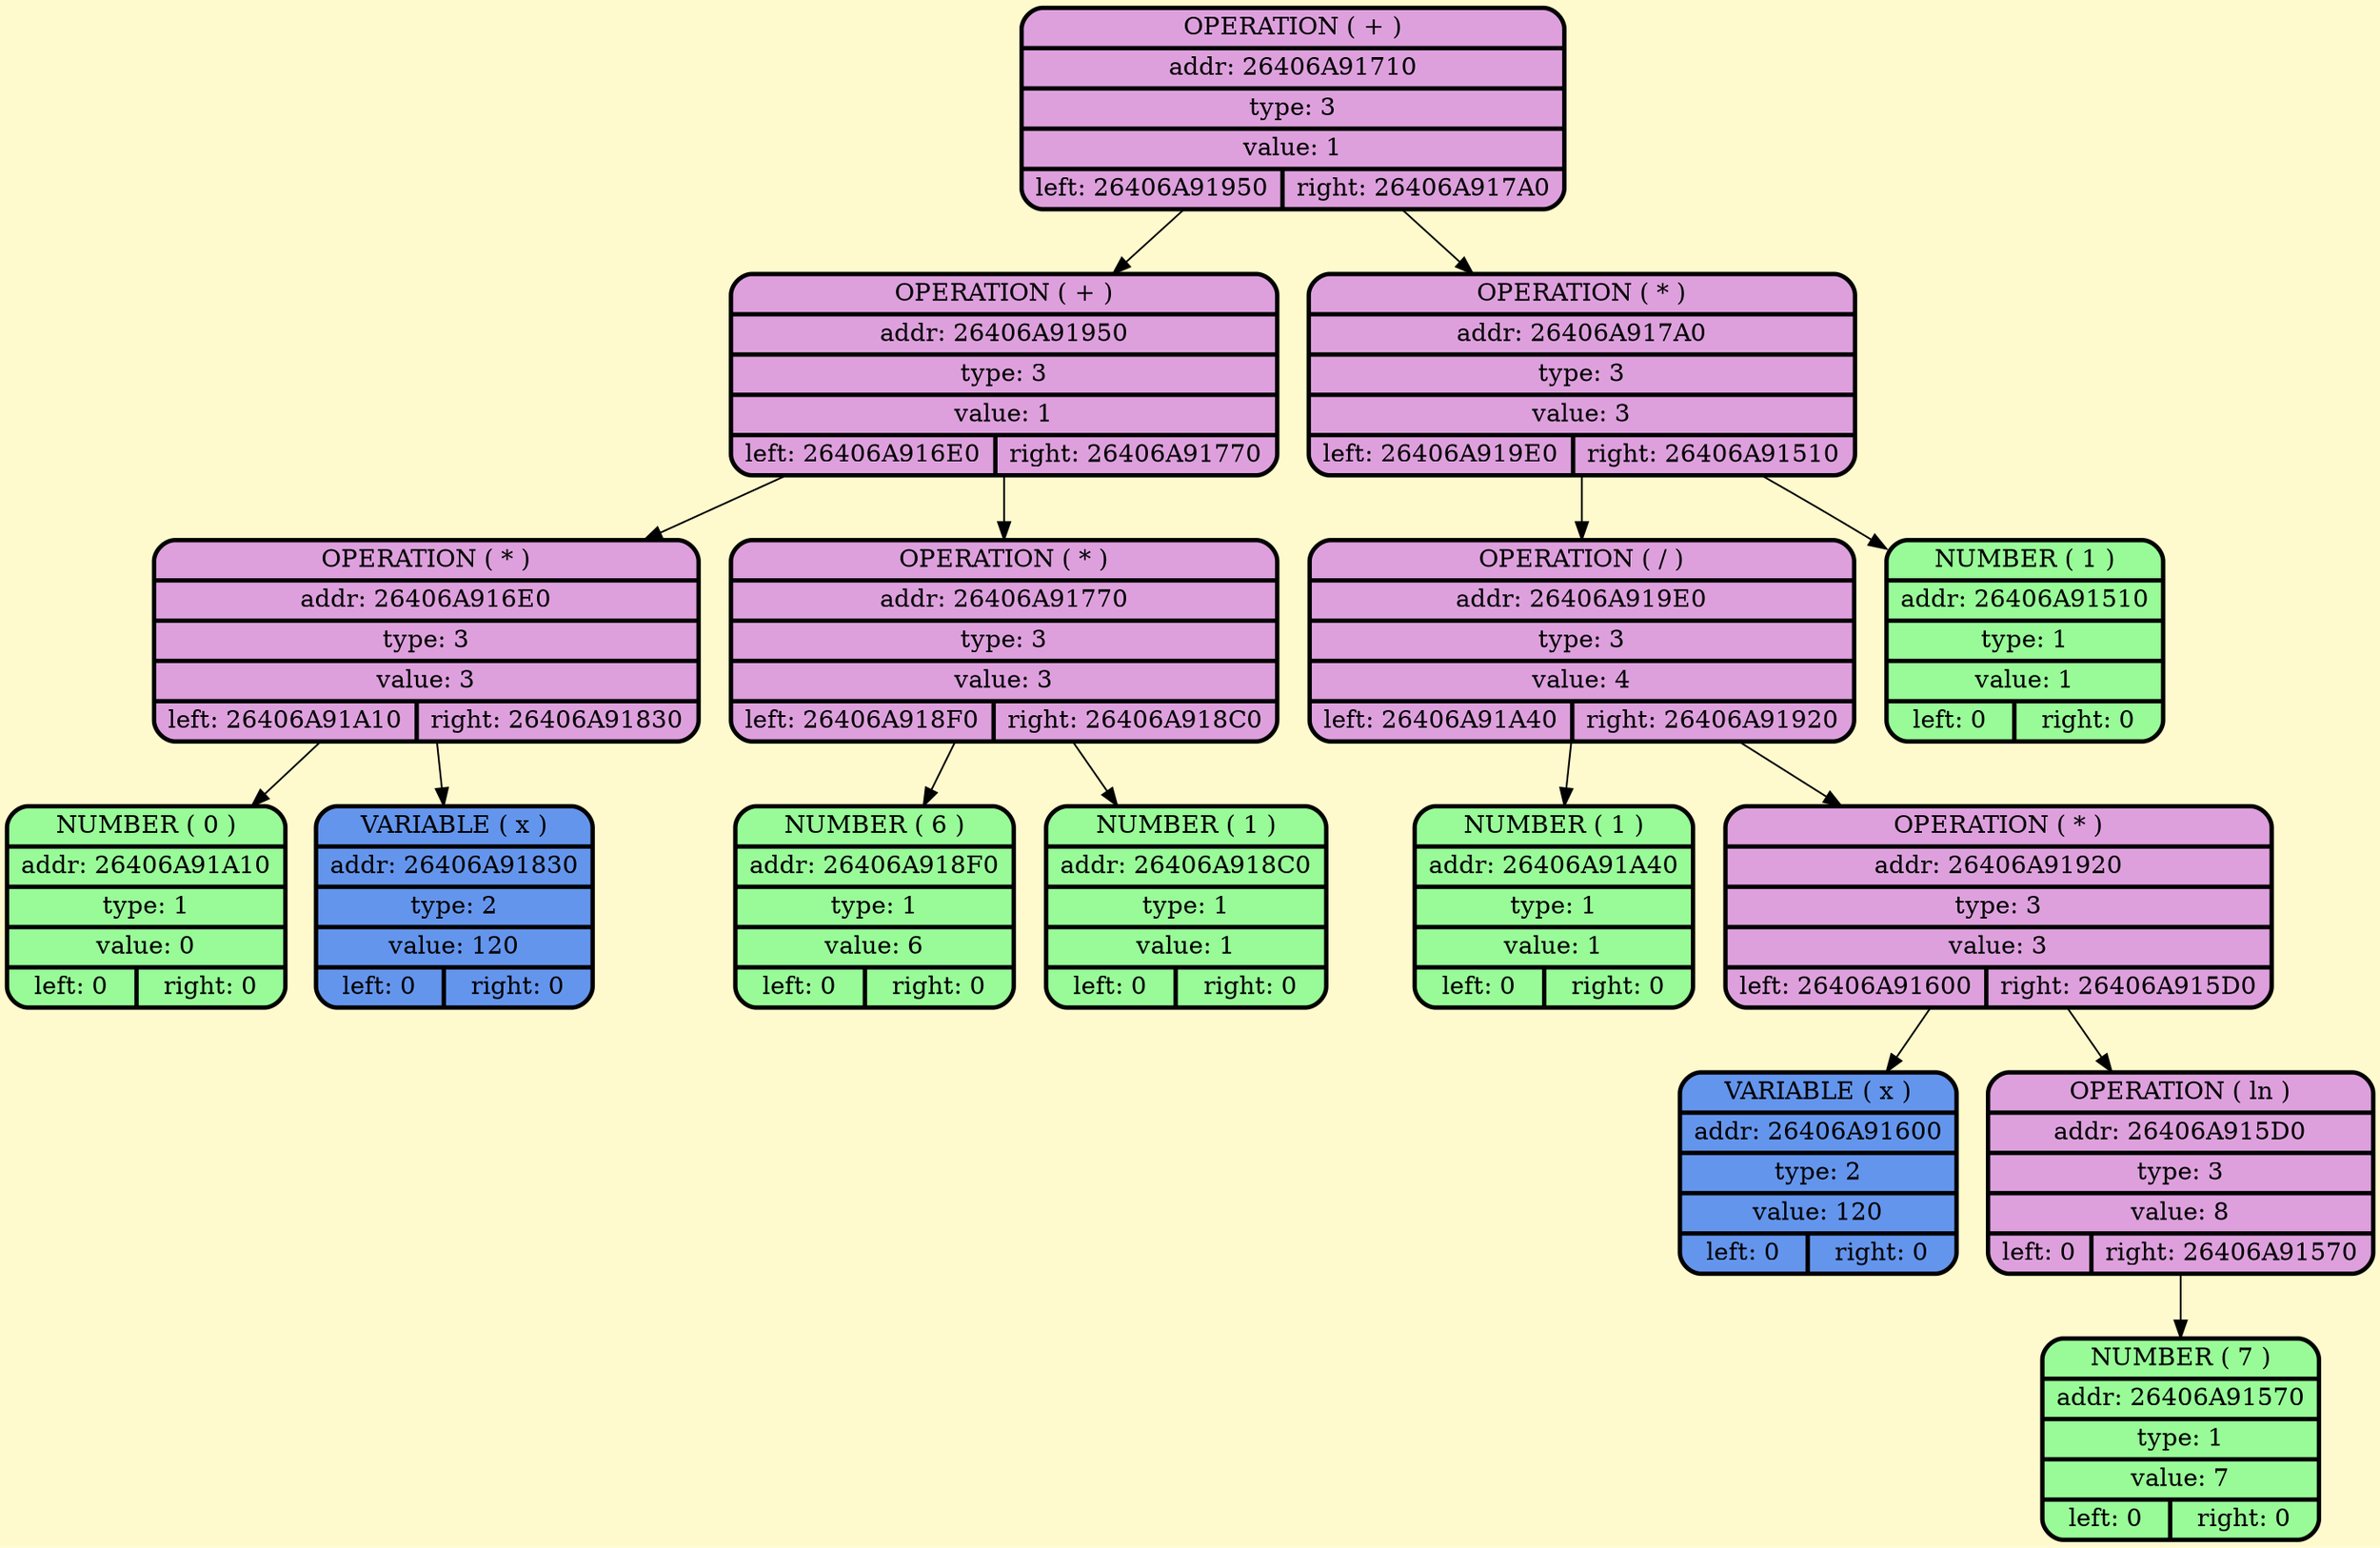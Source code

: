 digraph
{
    node [ style = filled, fontcolor=darkblue, fillcolor=peachpuff, color="#252A34", penwidth = 2.5 ];
    bgcolor = "lemonchiffon";

    node_0000026406a91710 [shape=Mrecord; style = filled; fillcolor=plum; color = "#000000"; fontcolor = "#000000";  label=" {OPERATION ( + ) | addr: 26406A91710 | type: 3 | value: 1 | {left: 26406A91950 | right: 26406A917A0}} "];
    node_0000026406a91950 [shape=Mrecord; style = filled; fillcolor=plum; color = "#000000"; fontcolor = "#000000";  label=" {OPERATION ( + ) | addr: 26406A91950 | type: 3 | value: 1 | {left: 26406A916E0 | right: 26406A91770}} "];
    node_0000026406a916e0 [shape=Mrecord; style = filled; fillcolor=plum; color = "#000000"; fontcolor = "#000000";  label=" {OPERATION ( * ) | addr: 26406A916E0 | type: 3 | value: 3 | {left: 26406A91A10 | right: 26406A91830}} "];
    node_0000026406a91a10 [shape=Mrecord; style = filled; fillcolor = palegreen; color = "#000000"; fontcolor = "#000000";  label=" {NUMBER ( 0 )| addr: 26406A91A10 | type: 1| value: 0 | {left: 0 | right: 0}} "];
    node_0000026406a91830 [shape=Mrecord; style = filled; fillcolor = cornflowerblue; color = "#000000"; fontcolor = "#000000";  label=" {VARIABLE ( x )| addr: 26406A91830 | type: 2| value: 120 | {left: 0 | right: 0}} "];
    node_0000026406a91770 [shape=Mrecord; style = filled; fillcolor=plum; color = "#000000"; fontcolor = "#000000";  label=" {OPERATION ( * ) | addr: 26406A91770 | type: 3 | value: 3 | {left: 26406A918F0 | right: 26406A918C0}} "];
    node_0000026406a918f0 [shape=Mrecord; style = filled; fillcolor = palegreen; color = "#000000"; fontcolor = "#000000";  label=" {NUMBER ( 6 )| addr: 26406A918F0 | type: 1| value: 6 | {left: 0 | right: 0}} "];
    node_0000026406a918c0 [shape=Mrecord; style = filled; fillcolor = palegreen; color = "#000000"; fontcolor = "#000000";  label=" {NUMBER ( 1 )| addr: 26406A918C0 | type: 1| value: 1 | {left: 0 | right: 0}} "];
    node_0000026406a917a0 [shape=Mrecord; style = filled; fillcolor=plum; color = "#000000"; fontcolor = "#000000";  label=" {OPERATION ( * ) | addr: 26406A917A0 | type: 3 | value: 3 | {left: 26406A919E0 | right: 26406A91510}} "];
    node_0000026406a919e0 [shape=Mrecord; style = filled; fillcolor=plum; color = "#000000"; fontcolor = "#000000";  label=" {OPERATION ( / ) | addr: 26406A919E0 | type: 3 | value: 4 | {left: 26406A91A40 | right: 26406A91920}} "];
    node_0000026406a91a40 [shape=Mrecord; style = filled; fillcolor = palegreen; color = "#000000"; fontcolor = "#000000";  label=" {NUMBER ( 1 )| addr: 26406A91A40 | type: 1| value: 1 | {left: 0 | right: 0}} "];
    node_0000026406a91920 [shape=Mrecord; style = filled; fillcolor=plum; color = "#000000"; fontcolor = "#000000";  label=" {OPERATION ( * ) | addr: 26406A91920 | type: 3 | value: 3 | {left: 26406A91600 | right: 26406A915D0}} "];
    node_0000026406a91600 [shape=Mrecord; style = filled; fillcolor = cornflowerblue; color = "#000000"; fontcolor = "#000000";  label=" {VARIABLE ( x )| addr: 26406A91600 | type: 2| value: 120 | {left: 0 | right: 0}} "];
    node_0000026406a915d0 [shape=Mrecord; style = filled; fillcolor=plum; color = "#000000"; fontcolor = "#000000";  label=" {OPERATION ( ln ) | addr: 26406A915D0 | type: 3 | value: 8 | {left: 0 | right: 26406A91570}} "];
    node_0000026406a91570 [shape=Mrecord; style = filled; fillcolor = palegreen; color = "#000000"; fontcolor = "#000000";  label=" {NUMBER ( 7 )| addr: 26406A91570 | type: 1| value: 7 | {left: 0 | right: 0}} "];
    node_0000026406a91510 [shape=Mrecord; style = filled; fillcolor = palegreen; color = "#000000"; fontcolor = "#000000";  label=" {NUMBER ( 1 )| addr: 26406A91510 | type: 1| value: 1 | {left: 0 | right: 0}} "];
    node_0000026406a91710 -> node_0000026406a91950     node_0000026406a91950 -> node_0000026406a916e0     node_0000026406a916e0 -> node_0000026406a91a10     node_0000026406a916e0 -> node_0000026406a91830    node_0000026406a91950 -> node_0000026406a91770    node_0000026406a91770 -> node_0000026406a918f0     node_0000026406a91770 -> node_0000026406a918c0    node_0000026406a91710 -> node_0000026406a917a0    node_0000026406a917a0 -> node_0000026406a919e0     node_0000026406a919e0 -> node_0000026406a91a40     node_0000026406a919e0 -> node_0000026406a91920    node_0000026406a91920 -> node_0000026406a91600     node_0000026406a91920 -> node_0000026406a915d0    node_0000026406a915d0 -> node_0000026406a91570    node_0000026406a917a0 -> node_0000026406a91510
}
